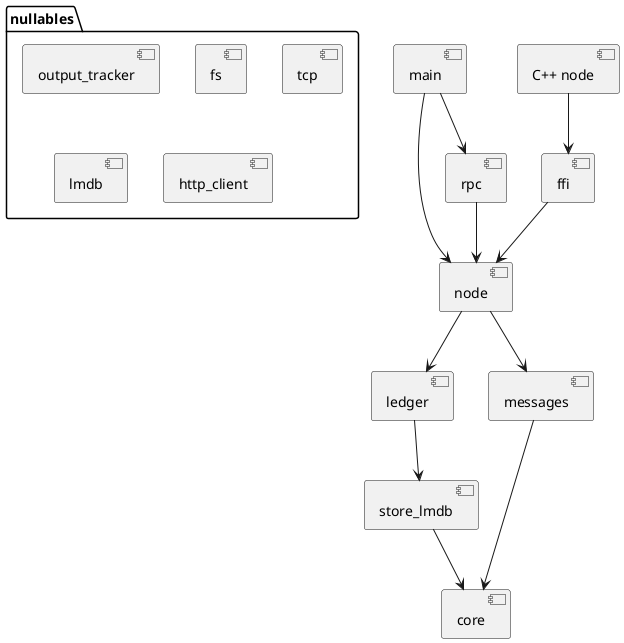 @startuml "Split crates"

[nullables]
[core]
[ledger]
[store_lmdb]
[messages]
[node]
[main]
[rpc]
[ffi]
[C++ node]

folder "nullables"{
[output_tracker]
[fs]
[tcp]
[lmdb]
[http_client]
}

[C++ node] --> [ffi]
[main] --> [node]
[main] --> [rpc]
[rpc] --> [node]
[node] --> [ledger]
[node] --> [messages]
[messages] --> [core]
[ledger] --> [store_lmdb]
[store_lmdb] --> [core]
[ffi] --> [node]

@enduml